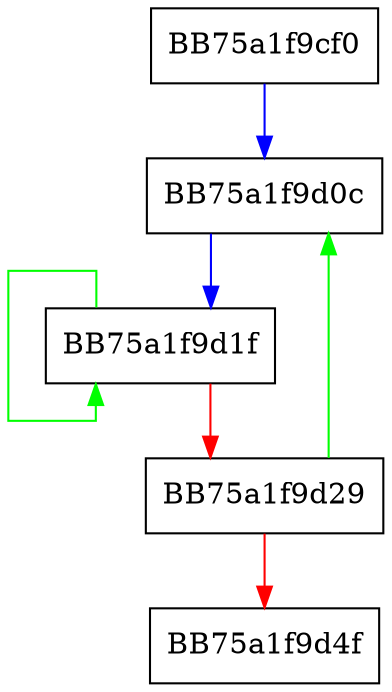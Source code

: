 digraph luaT_init {
  node [shape="box"];
  graph [splines=ortho];
  BB75a1f9cf0 -> BB75a1f9d0c [color="blue"];
  BB75a1f9d0c -> BB75a1f9d1f [color="blue"];
  BB75a1f9d1f -> BB75a1f9d1f [color="green"];
  BB75a1f9d1f -> BB75a1f9d29 [color="red"];
  BB75a1f9d29 -> BB75a1f9d0c [color="green"];
  BB75a1f9d29 -> BB75a1f9d4f [color="red"];
}